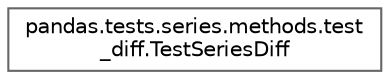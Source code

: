 digraph "Graphical Class Hierarchy"
{
 // LATEX_PDF_SIZE
  bgcolor="transparent";
  edge [fontname=Helvetica,fontsize=10,labelfontname=Helvetica,labelfontsize=10];
  node [fontname=Helvetica,fontsize=10,shape=box,height=0.2,width=0.4];
  rankdir="LR";
  Node0 [id="Node000000",label="pandas.tests.series.methods.test\l_diff.TestSeriesDiff",height=0.2,width=0.4,color="grey40", fillcolor="white", style="filled",URL="$db/d37/classpandas_1_1tests_1_1series_1_1methods_1_1test__diff_1_1TestSeriesDiff.html",tooltip=" "];
}
